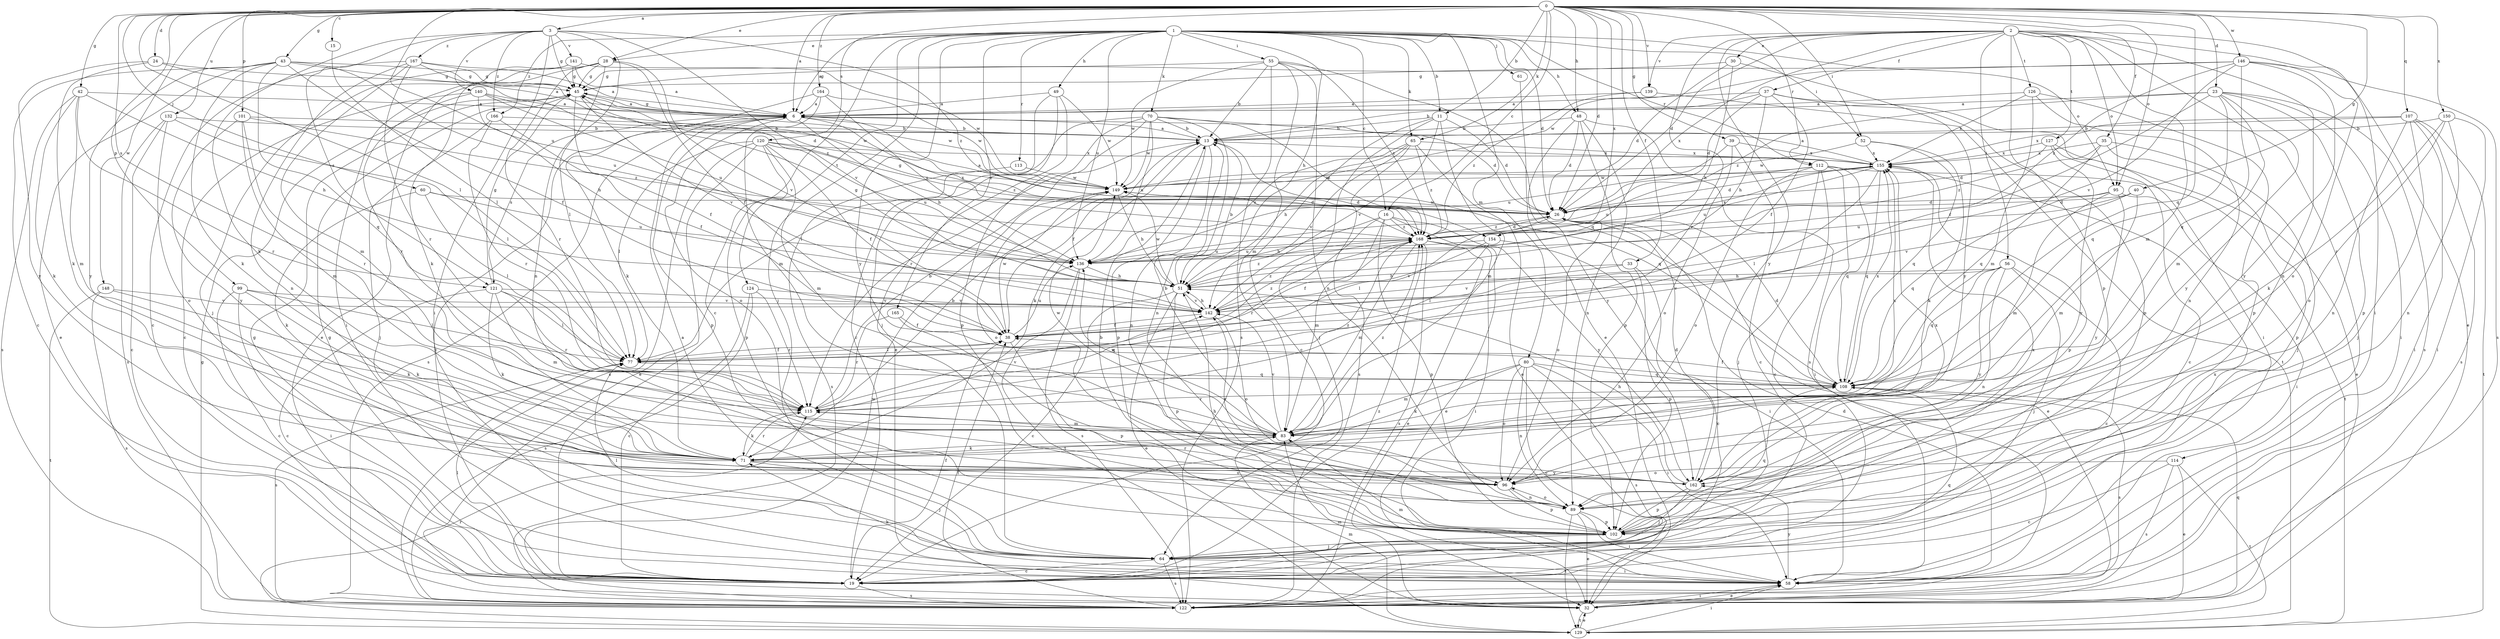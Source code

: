 strict digraph  {
0;
1;
2;
3;
6;
11;
13;
15;
16;
19;
23;
24;
26;
28;
30;
32;
33;
35;
37;
38;
39;
40;
42;
43;
45;
48;
49;
51;
52;
55;
56;
58;
60;
61;
64;
65;
70;
71;
77;
80;
83;
89;
95;
96;
99;
101;
102;
107;
108;
112;
113;
114;
115;
120;
121;
122;
124;
126;
127;
129;
132;
136;
139;
140;
141;
142;
146;
148;
149;
150;
154;
155;
162;
164;
165;
166;
167;
168;
0 -> 3  [label=a];
0 -> 6  [label=a];
0 -> 11  [label=b];
0 -> 15  [label=c];
0 -> 16  [label=c];
0 -> 23  [label=d];
0 -> 24  [label=d];
0 -> 26  [label=d];
0 -> 28  [label=e];
0 -> 33  [label=f];
0 -> 35  [label=f];
0 -> 39  [label=g];
0 -> 40  [label=g];
0 -> 42  [label=g];
0 -> 43  [label=g];
0 -> 48  [label=h];
0 -> 52  [label=i];
0 -> 60  [label=j];
0 -> 65  [label=k];
0 -> 77  [label=l];
0 -> 95  [label=o];
0 -> 99  [label=p];
0 -> 101  [label=p];
0 -> 107  [label=q];
0 -> 108  [label=q];
0 -> 112  [label=r];
0 -> 120  [label=s];
0 -> 121  [label=s];
0 -> 132  [label=u];
0 -> 136  [label=u];
0 -> 139  [label=v];
0 -> 146  [label=w];
0 -> 148  [label=w];
0 -> 150  [label=x];
0 -> 154  [label=x];
0 -> 164  [label=z];
1 -> 6  [label=a];
1 -> 11  [label=b];
1 -> 16  [label=c];
1 -> 19  [label=c];
1 -> 26  [label=d];
1 -> 28  [label=e];
1 -> 48  [label=h];
1 -> 49  [label=h];
1 -> 51  [label=h];
1 -> 52  [label=i];
1 -> 55  [label=i];
1 -> 61  [label=j];
1 -> 64  [label=j];
1 -> 65  [label=k];
1 -> 70  [label=k];
1 -> 80  [label=m];
1 -> 95  [label=o];
1 -> 112  [label=r];
1 -> 113  [label=r];
1 -> 124  [label=t];
1 -> 136  [label=u];
1 -> 162  [label=y];
1 -> 165  [label=z];
1 -> 166  [label=z];
2 -> 26  [label=d];
2 -> 30  [label=e];
2 -> 32  [label=e];
2 -> 37  [label=f];
2 -> 56  [label=i];
2 -> 58  [label=i];
2 -> 83  [label=m];
2 -> 89  [label=n];
2 -> 95  [label=o];
2 -> 102  [label=p];
2 -> 114  [label=r];
2 -> 115  [label=r];
2 -> 126  [label=t];
2 -> 127  [label=t];
2 -> 139  [label=v];
2 -> 154  [label=x];
2 -> 162  [label=y];
3 -> 45  [label=g];
3 -> 58  [label=i];
3 -> 71  [label=k];
3 -> 89  [label=n];
3 -> 121  [label=s];
3 -> 140  [label=v];
3 -> 141  [label=v];
3 -> 142  [label=v];
3 -> 166  [label=z];
3 -> 167  [label=z];
3 -> 168  [label=z];
6 -> 13  [label=b];
6 -> 19  [label=c];
6 -> 45  [label=g];
6 -> 51  [label=h];
6 -> 96  [label=o];
6 -> 102  [label=p];
6 -> 121  [label=s];
6 -> 122  [label=s];
6 -> 154  [label=x];
11 -> 13  [label=b];
11 -> 19  [label=c];
11 -> 26  [label=d];
11 -> 64  [label=j];
11 -> 83  [label=m];
11 -> 142  [label=v];
13 -> 6  [label=a];
13 -> 38  [label=f];
13 -> 71  [label=k];
13 -> 89  [label=n];
13 -> 102  [label=p];
13 -> 108  [label=q];
13 -> 155  [label=x];
15 -> 77  [label=l];
16 -> 32  [label=e];
16 -> 51  [label=h];
16 -> 83  [label=m];
16 -> 102  [label=p];
16 -> 115  [label=r];
16 -> 162  [label=y];
16 -> 168  [label=z];
19 -> 38  [label=f];
19 -> 45  [label=g];
19 -> 77  [label=l];
19 -> 108  [label=q];
19 -> 122  [label=s];
19 -> 168  [label=z];
23 -> 6  [label=a];
23 -> 38  [label=f];
23 -> 58  [label=i];
23 -> 83  [label=m];
23 -> 102  [label=p];
23 -> 108  [label=q];
23 -> 122  [label=s];
23 -> 162  [label=y];
23 -> 168  [label=z];
24 -> 6  [label=a];
24 -> 45  [label=g];
24 -> 71  [label=k];
24 -> 162  [label=y];
26 -> 6  [label=a];
26 -> 32  [label=e];
26 -> 77  [label=l];
26 -> 96  [label=o];
26 -> 149  [label=w];
26 -> 168  [label=z];
28 -> 32  [label=e];
28 -> 38  [label=f];
28 -> 45  [label=g];
28 -> 71  [label=k];
28 -> 77  [label=l];
28 -> 115  [label=r];
28 -> 142  [label=v];
30 -> 26  [label=d];
30 -> 45  [label=g];
30 -> 51  [label=h];
30 -> 162  [label=y];
32 -> 58  [label=i];
32 -> 83  [label=m];
32 -> 108  [label=q];
32 -> 129  [label=t];
33 -> 19  [label=c];
33 -> 51  [label=h];
33 -> 102  [label=p];
33 -> 142  [label=v];
35 -> 64  [label=j];
35 -> 102  [label=p];
35 -> 108  [label=q];
35 -> 155  [label=x];
35 -> 168  [label=z];
37 -> 6  [label=a];
37 -> 13  [label=b];
37 -> 26  [label=d];
37 -> 38  [label=f];
37 -> 51  [label=h];
37 -> 58  [label=i];
37 -> 102  [label=p];
38 -> 77  [label=l];
38 -> 102  [label=p];
38 -> 136  [label=u];
38 -> 149  [label=w];
38 -> 168  [label=z];
39 -> 19  [label=c];
39 -> 96  [label=o];
39 -> 136  [label=u];
39 -> 155  [label=x];
40 -> 26  [label=d];
40 -> 83  [label=m];
40 -> 136  [label=u];
40 -> 142  [label=v];
42 -> 6  [label=a];
42 -> 51  [label=h];
42 -> 71  [label=k];
42 -> 83  [label=m];
42 -> 115  [label=r];
42 -> 122  [label=s];
43 -> 19  [label=c];
43 -> 26  [label=d];
43 -> 32  [label=e];
43 -> 38  [label=f];
43 -> 45  [label=g];
43 -> 71  [label=k];
43 -> 108  [label=q];
43 -> 136  [label=u];
43 -> 162  [label=y];
45 -> 6  [label=a];
45 -> 38  [label=f];
45 -> 142  [label=v];
45 -> 149  [label=w];
48 -> 13  [label=b];
48 -> 26  [label=d];
48 -> 89  [label=n];
48 -> 102  [label=p];
48 -> 122  [label=s];
48 -> 162  [label=y];
49 -> 6  [label=a];
49 -> 19  [label=c];
49 -> 32  [label=e];
49 -> 64  [label=j];
49 -> 149  [label=w];
51 -> 13  [label=b];
51 -> 19  [label=c];
51 -> 32  [label=e];
51 -> 45  [label=g];
51 -> 102  [label=p];
51 -> 142  [label=v];
51 -> 149  [label=w];
51 -> 168  [label=z];
52 -> 71  [label=k];
52 -> 108  [label=q];
52 -> 149  [label=w];
52 -> 155  [label=x];
55 -> 13  [label=b];
55 -> 45  [label=g];
55 -> 83  [label=m];
55 -> 89  [label=n];
55 -> 108  [label=q];
55 -> 122  [label=s];
55 -> 149  [label=w];
55 -> 168  [label=z];
56 -> 19  [label=c];
56 -> 51  [label=h];
56 -> 64  [label=j];
56 -> 89  [label=n];
56 -> 108  [label=q];
56 -> 142  [label=v];
56 -> 162  [label=y];
58 -> 32  [label=e];
58 -> 45  [label=g];
58 -> 71  [label=k];
58 -> 83  [label=m];
58 -> 155  [label=x];
58 -> 162  [label=y];
60 -> 26  [label=d];
60 -> 71  [label=k];
60 -> 77  [label=l];
60 -> 136  [label=u];
61 -> 32  [label=e];
64 -> 6  [label=a];
64 -> 19  [label=c];
64 -> 58  [label=i];
64 -> 77  [label=l];
64 -> 122  [label=s];
65 -> 32  [label=e];
65 -> 51  [label=h];
65 -> 122  [label=s];
65 -> 136  [label=u];
65 -> 142  [label=v];
65 -> 155  [label=x];
65 -> 168  [label=z];
70 -> 13  [label=b];
70 -> 26  [label=d];
70 -> 77  [label=l];
70 -> 89  [label=n];
70 -> 102  [label=p];
70 -> 115  [label=r];
70 -> 136  [label=u];
70 -> 149  [label=w];
70 -> 168  [label=z];
71 -> 13  [label=b];
71 -> 64  [label=j];
71 -> 96  [label=o];
71 -> 115  [label=r];
71 -> 162  [label=y];
77 -> 38  [label=f];
77 -> 108  [label=q];
77 -> 122  [label=s];
80 -> 19  [label=c];
80 -> 58  [label=i];
80 -> 71  [label=k];
80 -> 83  [label=m];
80 -> 89  [label=n];
80 -> 96  [label=o];
80 -> 108  [label=q];
80 -> 122  [label=s];
83 -> 13  [label=b];
83 -> 71  [label=k];
83 -> 136  [label=u];
83 -> 142  [label=v];
83 -> 149  [label=w];
83 -> 155  [label=x];
83 -> 168  [label=z];
89 -> 32  [label=e];
89 -> 58  [label=i];
89 -> 96  [label=o];
89 -> 102  [label=p];
89 -> 129  [label=t];
95 -> 26  [label=d];
95 -> 58  [label=i];
95 -> 83  [label=m];
95 -> 108  [label=q];
95 -> 162  [label=y];
96 -> 89  [label=n];
96 -> 102  [label=p];
96 -> 115  [label=r];
96 -> 142  [label=v];
99 -> 19  [label=c];
99 -> 58  [label=i];
99 -> 71  [label=k];
99 -> 77  [label=l];
99 -> 142  [label=v];
101 -> 13  [label=b];
101 -> 83  [label=m];
101 -> 115  [label=r];
101 -> 162  [label=y];
101 -> 168  [label=z];
102 -> 13  [label=b];
102 -> 51  [label=h];
102 -> 64  [label=j];
102 -> 108  [label=q];
102 -> 155  [label=x];
107 -> 13  [label=b];
107 -> 58  [label=i];
107 -> 64  [label=j];
107 -> 89  [label=n];
107 -> 122  [label=s];
107 -> 129  [label=t];
107 -> 155  [label=x];
108 -> 26  [label=d];
108 -> 38  [label=f];
108 -> 115  [label=r];
108 -> 122  [label=s];
108 -> 155  [label=x];
112 -> 19  [label=c];
112 -> 58  [label=i];
112 -> 64  [label=j];
112 -> 96  [label=o];
112 -> 108  [label=q];
112 -> 129  [label=t];
112 -> 136  [label=u];
112 -> 149  [label=w];
113 -> 122  [label=s];
113 -> 149  [label=w];
114 -> 19  [label=c];
114 -> 32  [label=e];
114 -> 96  [label=o];
114 -> 122  [label=s];
114 -> 129  [label=t];
115 -> 13  [label=b];
115 -> 71  [label=k];
115 -> 83  [label=m];
115 -> 142  [label=v];
115 -> 168  [label=z];
120 -> 32  [label=e];
120 -> 38  [label=f];
120 -> 77  [label=l];
120 -> 83  [label=m];
120 -> 102  [label=p];
120 -> 122  [label=s];
120 -> 136  [label=u];
120 -> 155  [label=x];
120 -> 168  [label=z];
121 -> 19  [label=c];
121 -> 45  [label=g];
121 -> 71  [label=k];
121 -> 77  [label=l];
121 -> 83  [label=m];
121 -> 115  [label=r];
121 -> 142  [label=v];
122 -> 26  [label=d];
122 -> 38  [label=f];
122 -> 149  [label=w];
124 -> 19  [label=c];
124 -> 115  [label=r];
124 -> 122  [label=s];
124 -> 142  [label=v];
126 -> 6  [label=a];
126 -> 83  [label=m];
126 -> 89  [label=n];
126 -> 102  [label=p];
126 -> 155  [label=x];
127 -> 19  [label=c];
127 -> 26  [label=d];
127 -> 32  [label=e];
127 -> 155  [label=x];
127 -> 162  [label=y];
129 -> 32  [label=e];
129 -> 45  [label=g];
129 -> 58  [label=i];
129 -> 83  [label=m];
129 -> 115  [label=r];
132 -> 13  [label=b];
132 -> 19  [label=c];
132 -> 77  [label=l];
132 -> 96  [label=o];
132 -> 122  [label=s];
136 -> 51  [label=h];
136 -> 122  [label=s];
136 -> 129  [label=t];
139 -> 6  [label=a];
139 -> 129  [label=t];
139 -> 168  [label=z];
140 -> 6  [label=a];
140 -> 19  [label=c];
140 -> 51  [label=h];
140 -> 115  [label=r];
140 -> 136  [label=u];
140 -> 149  [label=w];
141 -> 6  [label=a];
141 -> 45  [label=g];
141 -> 58  [label=i];
141 -> 64  [label=j];
141 -> 149  [label=w];
142 -> 38  [label=f];
142 -> 51  [label=h];
142 -> 96  [label=o];
142 -> 168  [label=z];
146 -> 45  [label=g];
146 -> 96  [label=o];
146 -> 108  [label=q];
146 -> 122  [label=s];
146 -> 142  [label=v];
146 -> 149  [label=w];
146 -> 162  [label=y];
146 -> 168  [label=z];
148 -> 71  [label=k];
148 -> 122  [label=s];
148 -> 129  [label=t];
148 -> 142  [label=v];
149 -> 26  [label=d];
149 -> 51  [label=h];
149 -> 96  [label=o];
150 -> 13  [label=b];
150 -> 58  [label=i];
150 -> 71  [label=k];
150 -> 89  [label=n];
150 -> 96  [label=o];
154 -> 58  [label=i];
154 -> 77  [label=l];
154 -> 136  [label=u];
154 -> 142  [label=v];
155 -> 6  [label=a];
155 -> 26  [label=d];
155 -> 77  [label=l];
155 -> 102  [label=p];
155 -> 108  [label=q];
155 -> 136  [label=u];
155 -> 149  [label=w];
162 -> 26  [label=d];
162 -> 51  [label=h];
162 -> 64  [label=j];
162 -> 102  [label=p];
162 -> 155  [label=x];
164 -> 6  [label=a];
164 -> 71  [label=k];
164 -> 83  [label=m];
164 -> 136  [label=u];
164 -> 149  [label=w];
165 -> 38  [label=f];
165 -> 108  [label=q];
165 -> 115  [label=r];
166 -> 13  [label=b];
166 -> 38  [label=f];
166 -> 64  [label=j];
166 -> 115  [label=r];
167 -> 6  [label=a];
167 -> 19  [label=c];
167 -> 45  [label=g];
167 -> 83  [label=m];
167 -> 89  [label=n];
167 -> 115  [label=r];
167 -> 168  [label=z];
168 -> 26  [label=d];
168 -> 32  [label=e];
168 -> 38  [label=f];
168 -> 45  [label=g];
168 -> 58  [label=i];
168 -> 83  [label=m];
168 -> 122  [label=s];
168 -> 136  [label=u];
168 -> 155  [label=x];
}
